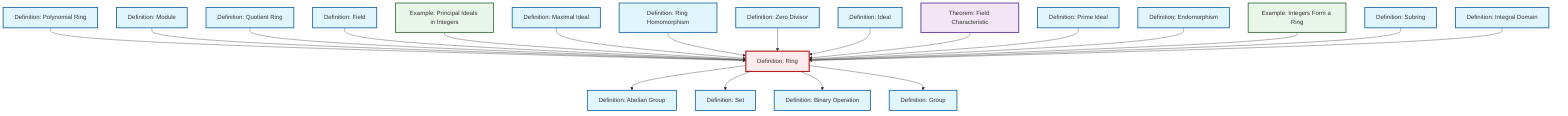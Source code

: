 graph TD
    classDef definition fill:#e1f5fe,stroke:#01579b,stroke-width:2px
    classDef theorem fill:#f3e5f5,stroke:#4a148c,stroke-width:2px
    classDef axiom fill:#fff3e0,stroke:#e65100,stroke-width:2px
    classDef example fill:#e8f5e9,stroke:#1b5e20,stroke-width:2px
    classDef current fill:#ffebee,stroke:#b71c1c,stroke-width:3px
    thm-field-characteristic["Theorem: Field Characteristic"]:::theorem
    def-zero-divisor["Definition: Zero Divisor"]:::definition
    def-prime-ideal["Definition: Prime Ideal"]:::definition
    def-maximal-ideal["Definition: Maximal Ideal"]:::definition
    def-ideal["Definition: Ideal"]:::definition
    def-polynomial-ring["Definition: Polynomial Ring"]:::definition
    def-abelian-group["Definition: Abelian Group"]:::definition
    def-set["Definition: Set"]:::definition
    def-integral-domain["Definition: Integral Domain"]:::definition
    def-module["Definition: Module"]:::definition
    def-endomorphism["Definition: Endomorphism"]:::definition
    ex-integers-ring["Example: Integers Form a Ring"]:::example
    def-ring["Definition: Ring"]:::definition
    def-binary-operation["Definition: Binary Operation"]:::definition
    def-field["Definition: Field"]:::definition
    def-quotient-ring["Definition: Quotient Ring"]:::definition
    def-subring["Definition: Subring"]:::definition
    ex-principal-ideal["Example: Principal Ideals in Integers"]:::example
    def-group["Definition: Group"]:::definition
    def-ring-homomorphism["Definition: Ring Homomorphism"]:::definition
    def-polynomial-ring --> def-ring
    def-module --> def-ring
    def-quotient-ring --> def-ring
    def-field --> def-ring
    def-ring --> def-abelian-group
    ex-principal-ideal --> def-ring
    def-maximal-ideal --> def-ring
    def-ring-homomorphism --> def-ring
    def-zero-divisor --> def-ring
    def-ideal --> def-ring
    thm-field-characteristic --> def-ring
    def-prime-ideal --> def-ring
    def-ring --> def-set
    def-ring --> def-binary-operation
    def-endomorphism --> def-ring
    ex-integers-ring --> def-ring
    def-ring --> def-group
    def-subring --> def-ring
    def-integral-domain --> def-ring
    class def-ring current